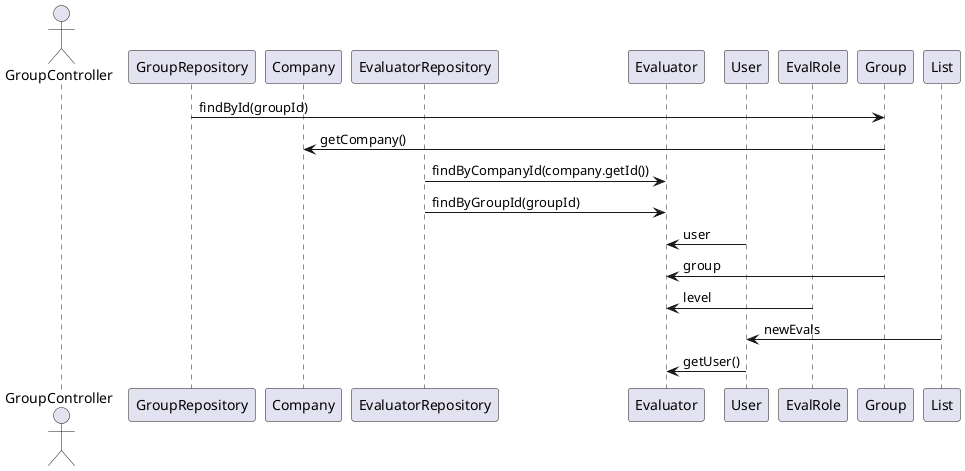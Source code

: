 @startuml
Actor GroupController as GroupController
participant GroupRepository as GroupRepository
participant Company as Company
participant EvaluatorRepository as EvaluatorRepository
participant Evaluator as Evaluator
participant User as User
participant EvalRole as EvalRole

GroupRepository -> Group : findById(groupId)
Group -> Company : getCompany()
EvaluatorRepository -> Evaluator : findByCompanyId(company.getId())
EvaluatorRepository -> Evaluator : findByGroupId(groupId)
User -> Evaluator : user
Group -> Evaluator : group
EvalRole -> Evaluator : level


List -> User : newEvals
User -> Evaluator : getUser()

@enduml